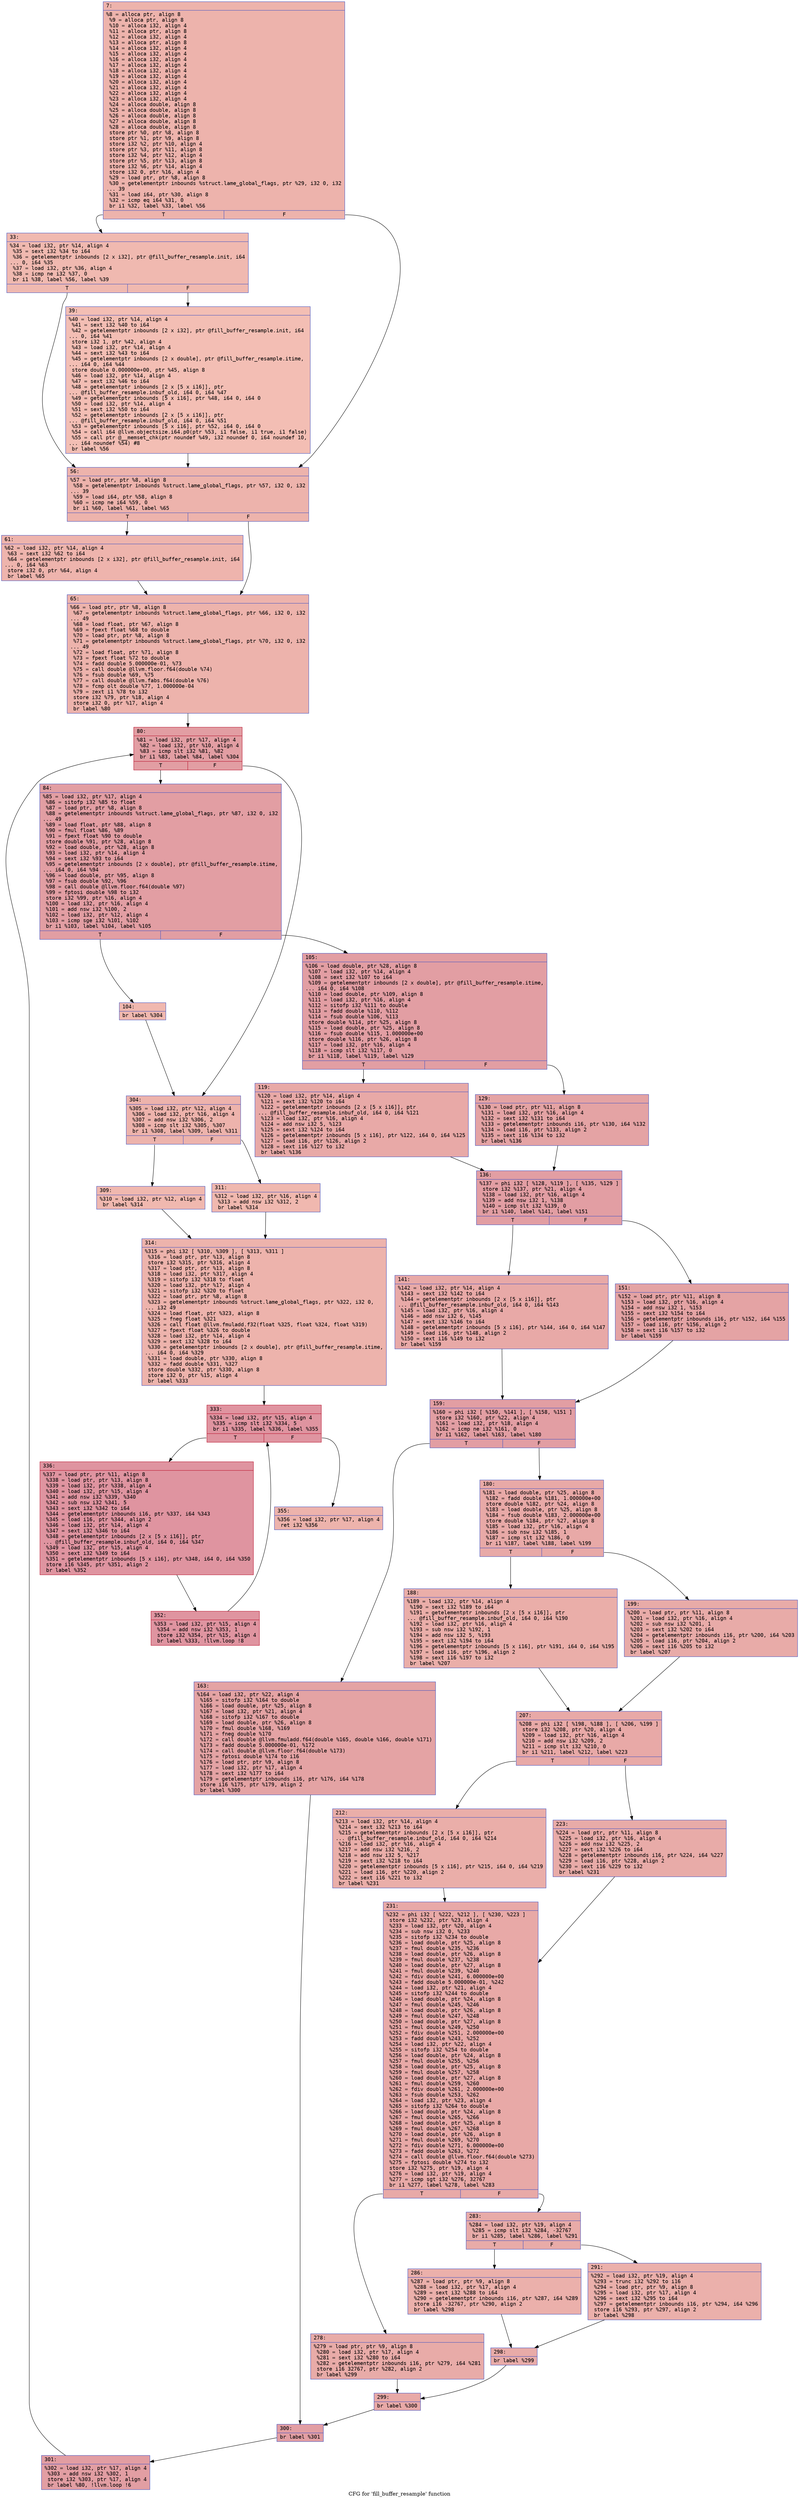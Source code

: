 digraph "CFG for 'fill_buffer_resample' function" {
	label="CFG for 'fill_buffer_resample' function";

	Node0x60000371cb90 [shape=record,color="#3d50c3ff", style=filled, fillcolor="#d6524470" fontname="Courier",label="{7:\l|  %8 = alloca ptr, align 8\l  %9 = alloca ptr, align 8\l  %10 = alloca i32, align 4\l  %11 = alloca ptr, align 8\l  %12 = alloca i32, align 4\l  %13 = alloca ptr, align 8\l  %14 = alloca i32, align 4\l  %15 = alloca i32, align 4\l  %16 = alloca i32, align 4\l  %17 = alloca i32, align 4\l  %18 = alloca i32, align 4\l  %19 = alloca i32, align 4\l  %20 = alloca i32, align 4\l  %21 = alloca i32, align 4\l  %22 = alloca i32, align 4\l  %23 = alloca i32, align 4\l  %24 = alloca double, align 8\l  %25 = alloca double, align 8\l  %26 = alloca double, align 8\l  %27 = alloca double, align 8\l  %28 = alloca double, align 8\l  store ptr %0, ptr %8, align 8\l  store ptr %1, ptr %9, align 8\l  store i32 %2, ptr %10, align 4\l  store ptr %3, ptr %11, align 8\l  store i32 %4, ptr %12, align 4\l  store ptr %5, ptr %13, align 8\l  store i32 %6, ptr %14, align 4\l  store i32 0, ptr %16, align 4\l  %29 = load ptr, ptr %8, align 8\l  %30 = getelementptr inbounds %struct.lame_global_flags, ptr %29, i32 0, i32\l... 39\l  %31 = load i64, ptr %30, align 8\l  %32 = icmp eq i64 %31, 0\l  br i1 %32, label %33, label %56\l|{<s0>T|<s1>F}}"];
	Node0x60000371cb90:s0 -> Node0x60000371cbe0[tooltip="7 -> 33\nProbability 37.50%" ];
	Node0x60000371cb90:s1 -> Node0x60000371cc80[tooltip="7 -> 56\nProbability 62.50%" ];
	Node0x60000371cbe0 [shape=record,color="#3d50c3ff", style=filled, fillcolor="#de614d70" fontname="Courier",label="{33:\l|  %34 = load i32, ptr %14, align 4\l  %35 = sext i32 %34 to i64\l  %36 = getelementptr inbounds [2 x i32], ptr @fill_buffer_resample.init, i64\l... 0, i64 %35\l  %37 = load i32, ptr %36, align 4\l  %38 = icmp ne i32 %37, 0\l  br i1 %38, label %56, label %39\l|{<s0>T|<s1>F}}"];
	Node0x60000371cbe0:s0 -> Node0x60000371cc80[tooltip="33 -> 56\nProbability 62.50%" ];
	Node0x60000371cbe0:s1 -> Node0x60000371cc30[tooltip="33 -> 39\nProbability 37.50%" ];
	Node0x60000371cc30 [shape=record,color="#3d50c3ff", style=filled, fillcolor="#e36c5570" fontname="Courier",label="{39:\l|  %40 = load i32, ptr %14, align 4\l  %41 = sext i32 %40 to i64\l  %42 = getelementptr inbounds [2 x i32], ptr @fill_buffer_resample.init, i64\l... 0, i64 %41\l  store i32 1, ptr %42, align 4\l  %43 = load i32, ptr %14, align 4\l  %44 = sext i32 %43 to i64\l  %45 = getelementptr inbounds [2 x double], ptr @fill_buffer_resample.itime,\l... i64 0, i64 %44\l  store double 0.000000e+00, ptr %45, align 8\l  %46 = load i32, ptr %14, align 4\l  %47 = sext i32 %46 to i64\l  %48 = getelementptr inbounds [2 x [5 x i16]], ptr\l... @fill_buffer_resample.inbuf_old, i64 0, i64 %47\l  %49 = getelementptr inbounds [5 x i16], ptr %48, i64 0, i64 0\l  %50 = load i32, ptr %14, align 4\l  %51 = sext i32 %50 to i64\l  %52 = getelementptr inbounds [2 x [5 x i16]], ptr\l... @fill_buffer_resample.inbuf_old, i64 0, i64 %51\l  %53 = getelementptr inbounds [5 x i16], ptr %52, i64 0, i64 0\l  %54 = call i64 @llvm.objectsize.i64.p0(ptr %53, i1 false, i1 true, i1 false)\l  %55 = call ptr @__memset_chk(ptr noundef %49, i32 noundef 0, i64 noundef 10,\l... i64 noundef %54) #8\l  br label %56\l}"];
	Node0x60000371cc30 -> Node0x60000371cc80[tooltip="39 -> 56\nProbability 100.00%" ];
	Node0x60000371cc80 [shape=record,color="#3d50c3ff", style=filled, fillcolor="#d6524470" fontname="Courier",label="{56:\l|  %57 = load ptr, ptr %8, align 8\l  %58 = getelementptr inbounds %struct.lame_global_flags, ptr %57, i32 0, i32\l... 39\l  %59 = load i64, ptr %58, align 8\l  %60 = icmp ne i64 %59, 0\l  br i1 %60, label %61, label %65\l|{<s0>T|<s1>F}}"];
	Node0x60000371cc80:s0 -> Node0x60000371ccd0[tooltip="56 -> 61\nProbability 62.50%" ];
	Node0x60000371cc80:s1 -> Node0x60000371cd20[tooltip="56 -> 65\nProbability 37.50%" ];
	Node0x60000371ccd0 [shape=record,color="#3d50c3ff", style=filled, fillcolor="#d8564670" fontname="Courier",label="{61:\l|  %62 = load i32, ptr %14, align 4\l  %63 = sext i32 %62 to i64\l  %64 = getelementptr inbounds [2 x i32], ptr @fill_buffer_resample.init, i64\l... 0, i64 %63\l  store i32 0, ptr %64, align 4\l  br label %65\l}"];
	Node0x60000371ccd0 -> Node0x60000371cd20[tooltip="61 -> 65\nProbability 100.00%" ];
	Node0x60000371cd20 [shape=record,color="#3d50c3ff", style=filled, fillcolor="#d6524470" fontname="Courier",label="{65:\l|  %66 = load ptr, ptr %8, align 8\l  %67 = getelementptr inbounds %struct.lame_global_flags, ptr %66, i32 0, i32\l... 49\l  %68 = load float, ptr %67, align 8\l  %69 = fpext float %68 to double\l  %70 = load ptr, ptr %8, align 8\l  %71 = getelementptr inbounds %struct.lame_global_flags, ptr %70, i32 0, i32\l... 49\l  %72 = load float, ptr %71, align 8\l  %73 = fpext float %72 to double\l  %74 = fadd double 5.000000e-01, %73\l  %75 = call double @llvm.floor.f64(double %74)\l  %76 = fsub double %69, %75\l  %77 = call double @llvm.fabs.f64(double %76)\l  %78 = fcmp olt double %77, 1.000000e-04\l  %79 = zext i1 %78 to i32\l  store i32 %79, ptr %18, align 4\l  store i32 0, ptr %17, align 4\l  br label %80\l}"];
	Node0x60000371cd20 -> Node0x60000371cd70[tooltip="65 -> 80\nProbability 100.00%" ];
	Node0x60000371cd70 [shape=record,color="#b70d28ff", style=filled, fillcolor="#be242e70" fontname="Courier",label="{80:\l|  %81 = load i32, ptr %17, align 4\l  %82 = load i32, ptr %10, align 4\l  %83 = icmp slt i32 %81, %82\l  br i1 %83, label %84, label %304\l|{<s0>T|<s1>F}}"];
	Node0x60000371cd70:s0 -> Node0x60000371cdc0[tooltip="80 -> 84\nProbability 96.88%" ];
	Node0x60000371cd70:s1 -> Node0x60000371d590[tooltip="80 -> 304\nProbability 3.12%" ];
	Node0x60000371cdc0 [shape=record,color="#3d50c3ff", style=filled, fillcolor="#be242e70" fontname="Courier",label="{84:\l|  %85 = load i32, ptr %17, align 4\l  %86 = sitofp i32 %85 to float\l  %87 = load ptr, ptr %8, align 8\l  %88 = getelementptr inbounds %struct.lame_global_flags, ptr %87, i32 0, i32\l... 49\l  %89 = load float, ptr %88, align 8\l  %90 = fmul float %86, %89\l  %91 = fpext float %90 to double\l  store double %91, ptr %28, align 8\l  %92 = load double, ptr %28, align 8\l  %93 = load i32, ptr %14, align 4\l  %94 = sext i32 %93 to i64\l  %95 = getelementptr inbounds [2 x double], ptr @fill_buffer_resample.itime,\l... i64 0, i64 %94\l  %96 = load double, ptr %95, align 8\l  %97 = fsub double %92, %96\l  %98 = call double @llvm.floor.f64(double %97)\l  %99 = fptosi double %98 to i32\l  store i32 %99, ptr %16, align 4\l  %100 = load i32, ptr %16, align 4\l  %101 = add nsw i32 %100, 2\l  %102 = load i32, ptr %12, align 4\l  %103 = icmp sge i32 %101, %102\l  br i1 %103, label %104, label %105\l|{<s0>T|<s1>F}}"];
	Node0x60000371cdc0:s0 -> Node0x60000371ce10[tooltip="84 -> 104\nProbability 3.12%" ];
	Node0x60000371cdc0:s1 -> Node0x60000371ce60[tooltip="84 -> 105\nProbability 96.88%" ];
	Node0x60000371ce10 [shape=record,color="#3d50c3ff", style=filled, fillcolor="#dc5d4a70" fontname="Courier",label="{104:\l|  br label %304\l}"];
	Node0x60000371ce10 -> Node0x60000371d590[tooltip="104 -> 304\nProbability 100.00%" ];
	Node0x60000371ce60 [shape=record,color="#3d50c3ff", style=filled, fillcolor="#be242e70" fontname="Courier",label="{105:\l|  %106 = load double, ptr %28, align 8\l  %107 = load i32, ptr %14, align 4\l  %108 = sext i32 %107 to i64\l  %109 = getelementptr inbounds [2 x double], ptr @fill_buffer_resample.itime,\l... i64 0, i64 %108\l  %110 = load double, ptr %109, align 8\l  %111 = load i32, ptr %16, align 4\l  %112 = sitofp i32 %111 to double\l  %113 = fadd double %110, %112\l  %114 = fsub double %106, %113\l  store double %114, ptr %25, align 8\l  %115 = load double, ptr %25, align 8\l  %116 = fsub double %115, 1.000000e+00\l  store double %116, ptr %26, align 8\l  %117 = load i32, ptr %16, align 4\l  %118 = icmp slt i32 %117, 0\l  br i1 %118, label %119, label %129\l|{<s0>T|<s1>F}}"];
	Node0x60000371ce60:s0 -> Node0x60000371ceb0[tooltip="105 -> 119\nProbability 37.50%" ];
	Node0x60000371ce60:s1 -> Node0x60000371cf00[tooltip="105 -> 129\nProbability 62.50%" ];
	Node0x60000371ceb0 [shape=record,color="#3d50c3ff", style=filled, fillcolor="#ca3b3770" fontname="Courier",label="{119:\l|  %120 = load i32, ptr %14, align 4\l  %121 = sext i32 %120 to i64\l  %122 = getelementptr inbounds [2 x [5 x i16]], ptr\l... @fill_buffer_resample.inbuf_old, i64 0, i64 %121\l  %123 = load i32, ptr %16, align 4\l  %124 = add nsw i32 5, %123\l  %125 = sext i32 %124 to i64\l  %126 = getelementptr inbounds [5 x i16], ptr %122, i64 0, i64 %125\l  %127 = load i16, ptr %126, align 2\l  %128 = sext i16 %127 to i32\l  br label %136\l}"];
	Node0x60000371ceb0 -> Node0x60000371cf50[tooltip="119 -> 136\nProbability 100.00%" ];
	Node0x60000371cf00 [shape=record,color="#3d50c3ff", style=filled, fillcolor="#c32e3170" fontname="Courier",label="{129:\l|  %130 = load ptr, ptr %11, align 8\l  %131 = load i32, ptr %16, align 4\l  %132 = sext i32 %131 to i64\l  %133 = getelementptr inbounds i16, ptr %130, i64 %132\l  %134 = load i16, ptr %133, align 2\l  %135 = sext i16 %134 to i32\l  br label %136\l}"];
	Node0x60000371cf00 -> Node0x60000371cf50[tooltip="129 -> 136\nProbability 100.00%" ];
	Node0x60000371cf50 [shape=record,color="#3d50c3ff", style=filled, fillcolor="#be242e70" fontname="Courier",label="{136:\l|  %137 = phi i32 [ %128, %119 ], [ %135, %129 ]\l  store i32 %137, ptr %21, align 4\l  %138 = load i32, ptr %16, align 4\l  %139 = add nsw i32 1, %138\l  %140 = icmp slt i32 %139, 0\l  br i1 %140, label %141, label %151\l|{<s0>T|<s1>F}}"];
	Node0x60000371cf50:s0 -> Node0x60000371cfa0[tooltip="136 -> 141\nProbability 37.50%" ];
	Node0x60000371cf50:s1 -> Node0x60000371cff0[tooltip="136 -> 151\nProbability 62.50%" ];
	Node0x60000371cfa0 [shape=record,color="#3d50c3ff", style=filled, fillcolor="#ca3b3770" fontname="Courier",label="{141:\l|  %142 = load i32, ptr %14, align 4\l  %143 = sext i32 %142 to i64\l  %144 = getelementptr inbounds [2 x [5 x i16]], ptr\l... @fill_buffer_resample.inbuf_old, i64 0, i64 %143\l  %145 = load i32, ptr %16, align 4\l  %146 = add nsw i32 6, %145\l  %147 = sext i32 %146 to i64\l  %148 = getelementptr inbounds [5 x i16], ptr %144, i64 0, i64 %147\l  %149 = load i16, ptr %148, align 2\l  %150 = sext i16 %149 to i32\l  br label %159\l}"];
	Node0x60000371cfa0 -> Node0x60000371d040[tooltip="141 -> 159\nProbability 100.00%" ];
	Node0x60000371cff0 [shape=record,color="#3d50c3ff", style=filled, fillcolor="#c32e3170" fontname="Courier",label="{151:\l|  %152 = load ptr, ptr %11, align 8\l  %153 = load i32, ptr %16, align 4\l  %154 = add nsw i32 1, %153\l  %155 = sext i32 %154 to i64\l  %156 = getelementptr inbounds i16, ptr %152, i64 %155\l  %157 = load i16, ptr %156, align 2\l  %158 = sext i16 %157 to i32\l  br label %159\l}"];
	Node0x60000371cff0 -> Node0x60000371d040[tooltip="151 -> 159\nProbability 100.00%" ];
	Node0x60000371d040 [shape=record,color="#3d50c3ff", style=filled, fillcolor="#be242e70" fontname="Courier",label="{159:\l|  %160 = phi i32 [ %150, %141 ], [ %158, %151 ]\l  store i32 %160, ptr %22, align 4\l  %161 = load i32, ptr %18, align 4\l  %162 = icmp ne i32 %161, 0\l  br i1 %162, label %163, label %180\l|{<s0>T|<s1>F}}"];
	Node0x60000371d040:s0 -> Node0x60000371d090[tooltip="159 -> 163\nProbability 62.50%" ];
	Node0x60000371d040:s1 -> Node0x60000371d0e0[tooltip="159 -> 180\nProbability 37.50%" ];
	Node0x60000371d090 [shape=record,color="#3d50c3ff", style=filled, fillcolor="#c32e3170" fontname="Courier",label="{163:\l|  %164 = load i32, ptr %22, align 4\l  %165 = sitofp i32 %164 to double\l  %166 = load double, ptr %25, align 8\l  %167 = load i32, ptr %21, align 4\l  %168 = sitofp i32 %167 to double\l  %169 = load double, ptr %26, align 8\l  %170 = fmul double %168, %169\l  %171 = fneg double %170\l  %172 = call double @llvm.fmuladd.f64(double %165, double %166, double %171)\l  %173 = fadd double 5.000000e-01, %172\l  %174 = call double @llvm.floor.f64(double %173)\l  %175 = fptosi double %174 to i16\l  %176 = load ptr, ptr %9, align 8\l  %177 = load i32, ptr %17, align 4\l  %178 = sext i32 %177 to i64\l  %179 = getelementptr inbounds i16, ptr %176, i64 %178\l  store i16 %175, ptr %179, align 2\l  br label %300\l}"];
	Node0x60000371d090 -> Node0x60000371d4f0[tooltip="163 -> 300\nProbability 100.00%" ];
	Node0x60000371d0e0 [shape=record,color="#3d50c3ff", style=filled, fillcolor="#ca3b3770" fontname="Courier",label="{180:\l|  %181 = load double, ptr %25, align 8\l  %182 = fadd double %181, 1.000000e+00\l  store double %182, ptr %24, align 8\l  %183 = load double, ptr %25, align 8\l  %184 = fsub double %183, 2.000000e+00\l  store double %184, ptr %27, align 8\l  %185 = load i32, ptr %16, align 4\l  %186 = sub nsw i32 %185, 1\l  %187 = icmp slt i32 %186, 0\l  br i1 %187, label %188, label %199\l|{<s0>T|<s1>F}}"];
	Node0x60000371d0e0:s0 -> Node0x60000371d130[tooltip="180 -> 188\nProbability 37.50%" ];
	Node0x60000371d0e0:s1 -> Node0x60000371d180[tooltip="180 -> 199\nProbability 62.50%" ];
	Node0x60000371d130 [shape=record,color="#3d50c3ff", style=filled, fillcolor="#d0473d70" fontname="Courier",label="{188:\l|  %189 = load i32, ptr %14, align 4\l  %190 = sext i32 %189 to i64\l  %191 = getelementptr inbounds [2 x [5 x i16]], ptr\l... @fill_buffer_resample.inbuf_old, i64 0, i64 %190\l  %192 = load i32, ptr %16, align 4\l  %193 = sub nsw i32 %192, 1\l  %194 = add nsw i32 5, %193\l  %195 = sext i32 %194 to i64\l  %196 = getelementptr inbounds [5 x i16], ptr %191, i64 0, i64 %195\l  %197 = load i16, ptr %196, align 2\l  %198 = sext i16 %197 to i32\l  br label %207\l}"];
	Node0x60000371d130 -> Node0x60000371d1d0[tooltip="188 -> 207\nProbability 100.00%" ];
	Node0x60000371d180 [shape=record,color="#3d50c3ff", style=filled, fillcolor="#cc403a70" fontname="Courier",label="{199:\l|  %200 = load ptr, ptr %11, align 8\l  %201 = load i32, ptr %16, align 4\l  %202 = sub nsw i32 %201, 1\l  %203 = sext i32 %202 to i64\l  %204 = getelementptr inbounds i16, ptr %200, i64 %203\l  %205 = load i16, ptr %204, align 2\l  %206 = sext i16 %205 to i32\l  br label %207\l}"];
	Node0x60000371d180 -> Node0x60000371d1d0[tooltip="199 -> 207\nProbability 100.00%" ];
	Node0x60000371d1d0 [shape=record,color="#3d50c3ff", style=filled, fillcolor="#ca3b3770" fontname="Courier",label="{207:\l|  %208 = phi i32 [ %198, %188 ], [ %206, %199 ]\l  store i32 %208, ptr %20, align 4\l  %209 = load i32, ptr %16, align 4\l  %210 = add nsw i32 %209, 2\l  %211 = icmp slt i32 %210, 0\l  br i1 %211, label %212, label %223\l|{<s0>T|<s1>F}}"];
	Node0x60000371d1d0:s0 -> Node0x60000371d220[tooltip="207 -> 212\nProbability 37.50%" ];
	Node0x60000371d1d0:s1 -> Node0x60000371d270[tooltip="207 -> 223\nProbability 62.50%" ];
	Node0x60000371d220 [shape=record,color="#3d50c3ff", style=filled, fillcolor="#d0473d70" fontname="Courier",label="{212:\l|  %213 = load i32, ptr %14, align 4\l  %214 = sext i32 %213 to i64\l  %215 = getelementptr inbounds [2 x [5 x i16]], ptr\l... @fill_buffer_resample.inbuf_old, i64 0, i64 %214\l  %216 = load i32, ptr %16, align 4\l  %217 = add nsw i32 %216, 2\l  %218 = add nsw i32 5, %217\l  %219 = sext i32 %218 to i64\l  %220 = getelementptr inbounds [5 x i16], ptr %215, i64 0, i64 %219\l  %221 = load i16, ptr %220, align 2\l  %222 = sext i16 %221 to i32\l  br label %231\l}"];
	Node0x60000371d220 -> Node0x60000371d2c0[tooltip="212 -> 231\nProbability 100.00%" ];
	Node0x60000371d270 [shape=record,color="#3d50c3ff", style=filled, fillcolor="#cc403a70" fontname="Courier",label="{223:\l|  %224 = load ptr, ptr %11, align 8\l  %225 = load i32, ptr %16, align 4\l  %226 = add nsw i32 %225, 2\l  %227 = sext i32 %226 to i64\l  %228 = getelementptr inbounds i16, ptr %224, i64 %227\l  %229 = load i16, ptr %228, align 2\l  %230 = sext i16 %229 to i32\l  br label %231\l}"];
	Node0x60000371d270 -> Node0x60000371d2c0[tooltip="223 -> 231\nProbability 100.00%" ];
	Node0x60000371d2c0 [shape=record,color="#3d50c3ff", style=filled, fillcolor="#ca3b3770" fontname="Courier",label="{231:\l|  %232 = phi i32 [ %222, %212 ], [ %230, %223 ]\l  store i32 %232, ptr %23, align 4\l  %233 = load i32, ptr %20, align 4\l  %234 = sub nsw i32 0, %233\l  %235 = sitofp i32 %234 to double\l  %236 = load double, ptr %25, align 8\l  %237 = fmul double %235, %236\l  %238 = load double, ptr %26, align 8\l  %239 = fmul double %237, %238\l  %240 = load double, ptr %27, align 8\l  %241 = fmul double %239, %240\l  %242 = fdiv double %241, 6.000000e+00\l  %243 = fadd double 5.000000e-01, %242\l  %244 = load i32, ptr %21, align 4\l  %245 = sitofp i32 %244 to double\l  %246 = load double, ptr %24, align 8\l  %247 = fmul double %245, %246\l  %248 = load double, ptr %26, align 8\l  %249 = fmul double %247, %248\l  %250 = load double, ptr %27, align 8\l  %251 = fmul double %249, %250\l  %252 = fdiv double %251, 2.000000e+00\l  %253 = fadd double %243, %252\l  %254 = load i32, ptr %22, align 4\l  %255 = sitofp i32 %254 to double\l  %256 = load double, ptr %24, align 8\l  %257 = fmul double %255, %256\l  %258 = load double, ptr %25, align 8\l  %259 = fmul double %257, %258\l  %260 = load double, ptr %27, align 8\l  %261 = fmul double %259, %260\l  %262 = fdiv double %261, 2.000000e+00\l  %263 = fsub double %253, %262\l  %264 = load i32, ptr %23, align 4\l  %265 = sitofp i32 %264 to double\l  %266 = load double, ptr %24, align 8\l  %267 = fmul double %265, %266\l  %268 = load double, ptr %25, align 8\l  %269 = fmul double %267, %268\l  %270 = load double, ptr %26, align 8\l  %271 = fmul double %269, %270\l  %272 = fdiv double %271, 6.000000e+00\l  %273 = fadd double %263, %272\l  %274 = call double @llvm.floor.f64(double %273)\l  %275 = fptosi double %274 to i32\l  store i32 %275, ptr %19, align 4\l  %276 = load i32, ptr %19, align 4\l  %277 = icmp sgt i32 %276, 32767\l  br i1 %277, label %278, label %283\l|{<s0>T|<s1>F}}"];
	Node0x60000371d2c0:s0 -> Node0x60000371d310[tooltip="231 -> 278\nProbability 50.00%" ];
	Node0x60000371d2c0:s1 -> Node0x60000371d360[tooltip="231 -> 283\nProbability 50.00%" ];
	Node0x60000371d310 [shape=record,color="#3d50c3ff", style=filled, fillcolor="#cc403a70" fontname="Courier",label="{278:\l|  %279 = load ptr, ptr %9, align 8\l  %280 = load i32, ptr %17, align 4\l  %281 = sext i32 %280 to i64\l  %282 = getelementptr inbounds i16, ptr %279, i64 %281\l  store i16 32767, ptr %282, align 2\l  br label %299\l}"];
	Node0x60000371d310 -> Node0x60000371d4a0[tooltip="278 -> 299\nProbability 100.00%" ];
	Node0x60000371d360 [shape=record,color="#3d50c3ff", style=filled, fillcolor="#cc403a70" fontname="Courier",label="{283:\l|  %284 = load i32, ptr %19, align 4\l  %285 = icmp slt i32 %284, -32767\l  br i1 %285, label %286, label %291\l|{<s0>T|<s1>F}}"];
	Node0x60000371d360:s0 -> Node0x60000371d3b0[tooltip="283 -> 286\nProbability 50.00%" ];
	Node0x60000371d360:s1 -> Node0x60000371d400[tooltip="283 -> 291\nProbability 50.00%" ];
	Node0x60000371d3b0 [shape=record,color="#3d50c3ff", style=filled, fillcolor="#d24b4070" fontname="Courier",label="{286:\l|  %287 = load ptr, ptr %9, align 8\l  %288 = load i32, ptr %17, align 4\l  %289 = sext i32 %288 to i64\l  %290 = getelementptr inbounds i16, ptr %287, i64 %289\l  store i16 -32767, ptr %290, align 2\l  br label %298\l}"];
	Node0x60000371d3b0 -> Node0x60000371d450[tooltip="286 -> 298\nProbability 100.00%" ];
	Node0x60000371d400 [shape=record,color="#3d50c3ff", style=filled, fillcolor="#d24b4070" fontname="Courier",label="{291:\l|  %292 = load i32, ptr %19, align 4\l  %293 = trunc i32 %292 to i16\l  %294 = load ptr, ptr %9, align 8\l  %295 = load i32, ptr %17, align 4\l  %296 = sext i32 %295 to i64\l  %297 = getelementptr inbounds i16, ptr %294, i64 %296\l  store i16 %293, ptr %297, align 2\l  br label %298\l}"];
	Node0x60000371d400 -> Node0x60000371d450[tooltip="291 -> 298\nProbability 100.00%" ];
	Node0x60000371d450 [shape=record,color="#3d50c3ff", style=filled, fillcolor="#cc403a70" fontname="Courier",label="{298:\l|  br label %299\l}"];
	Node0x60000371d450 -> Node0x60000371d4a0[tooltip="298 -> 299\nProbability 100.00%" ];
	Node0x60000371d4a0 [shape=record,color="#3d50c3ff", style=filled, fillcolor="#ca3b3770" fontname="Courier",label="{299:\l|  br label %300\l}"];
	Node0x60000371d4a0 -> Node0x60000371d4f0[tooltip="299 -> 300\nProbability 100.00%" ];
	Node0x60000371d4f0 [shape=record,color="#3d50c3ff", style=filled, fillcolor="#be242e70" fontname="Courier",label="{300:\l|  br label %301\l}"];
	Node0x60000371d4f0 -> Node0x60000371d540[tooltip="300 -> 301\nProbability 100.00%" ];
	Node0x60000371d540 [shape=record,color="#3d50c3ff", style=filled, fillcolor="#be242e70" fontname="Courier",label="{301:\l|  %302 = load i32, ptr %17, align 4\l  %303 = add nsw i32 %302, 1\l  store i32 %303, ptr %17, align 4\l  br label %80, !llvm.loop !6\l}"];
	Node0x60000371d540 -> Node0x60000371cd70[tooltip="301 -> 80\nProbability 100.00%" ];
	Node0x60000371d590 [shape=record,color="#3d50c3ff", style=filled, fillcolor="#d6524470" fontname="Courier",label="{304:\l|  %305 = load i32, ptr %12, align 4\l  %306 = load i32, ptr %16, align 4\l  %307 = add nsw i32 %306, 2\l  %308 = icmp slt i32 %305, %307\l  br i1 %308, label %309, label %311\l|{<s0>T|<s1>F}}"];
	Node0x60000371d590:s0 -> Node0x60000371d5e0[tooltip="304 -> 309\nProbability 50.00%" ];
	Node0x60000371d590:s1 -> Node0x60000371d630[tooltip="304 -> 311\nProbability 50.00%" ];
	Node0x60000371d5e0 [shape=record,color="#3d50c3ff", style=filled, fillcolor="#dc5d4a70" fontname="Courier",label="{309:\l|  %310 = load i32, ptr %12, align 4\l  br label %314\l}"];
	Node0x60000371d5e0 -> Node0x60000371d680[tooltip="309 -> 314\nProbability 100.00%" ];
	Node0x60000371d630 [shape=record,color="#3d50c3ff", style=filled, fillcolor="#dc5d4a70" fontname="Courier",label="{311:\l|  %312 = load i32, ptr %16, align 4\l  %313 = add nsw i32 %312, 2\l  br label %314\l}"];
	Node0x60000371d630 -> Node0x60000371d680[tooltip="311 -> 314\nProbability 100.00%" ];
	Node0x60000371d680 [shape=record,color="#3d50c3ff", style=filled, fillcolor="#d6524470" fontname="Courier",label="{314:\l|  %315 = phi i32 [ %310, %309 ], [ %313, %311 ]\l  %316 = load ptr, ptr %13, align 8\l  store i32 %315, ptr %316, align 4\l  %317 = load ptr, ptr %13, align 8\l  %318 = load i32, ptr %317, align 4\l  %319 = sitofp i32 %318 to float\l  %320 = load i32, ptr %17, align 4\l  %321 = sitofp i32 %320 to float\l  %322 = load ptr, ptr %8, align 8\l  %323 = getelementptr inbounds %struct.lame_global_flags, ptr %322, i32 0,\l... i32 49\l  %324 = load float, ptr %323, align 8\l  %325 = fneg float %321\l  %326 = call float @llvm.fmuladd.f32(float %325, float %324, float %319)\l  %327 = fpext float %326 to double\l  %328 = load i32, ptr %14, align 4\l  %329 = sext i32 %328 to i64\l  %330 = getelementptr inbounds [2 x double], ptr @fill_buffer_resample.itime,\l... i64 0, i64 %329\l  %331 = load double, ptr %330, align 8\l  %332 = fadd double %331, %327\l  store double %332, ptr %330, align 8\l  store i32 0, ptr %15, align 4\l  br label %333\l}"];
	Node0x60000371d680 -> Node0x60000371d6d0[tooltip="314 -> 333\nProbability 100.00%" ];
	Node0x60000371d6d0 [shape=record,color="#b70d28ff", style=filled, fillcolor="#b70d2870" fontname="Courier",label="{333:\l|  %334 = load i32, ptr %15, align 4\l  %335 = icmp slt i32 %334, 5\l  br i1 %335, label %336, label %355\l|{<s0>T|<s1>F}}"];
	Node0x60000371d6d0:s0 -> Node0x60000371d720[tooltip="333 -> 336\nProbability 96.88%" ];
	Node0x60000371d6d0:s1 -> Node0x60000371d7c0[tooltip="333 -> 355\nProbability 3.12%" ];
	Node0x60000371d720 [shape=record,color="#b70d28ff", style=filled, fillcolor="#b70d2870" fontname="Courier",label="{336:\l|  %337 = load ptr, ptr %11, align 8\l  %338 = load ptr, ptr %13, align 8\l  %339 = load i32, ptr %338, align 4\l  %340 = load i32, ptr %15, align 4\l  %341 = add nsw i32 %339, %340\l  %342 = sub nsw i32 %341, 5\l  %343 = sext i32 %342 to i64\l  %344 = getelementptr inbounds i16, ptr %337, i64 %343\l  %345 = load i16, ptr %344, align 2\l  %346 = load i32, ptr %14, align 4\l  %347 = sext i32 %346 to i64\l  %348 = getelementptr inbounds [2 x [5 x i16]], ptr\l... @fill_buffer_resample.inbuf_old, i64 0, i64 %347\l  %349 = load i32, ptr %15, align 4\l  %350 = sext i32 %349 to i64\l  %351 = getelementptr inbounds [5 x i16], ptr %348, i64 0, i64 %350\l  store i16 %345, ptr %351, align 2\l  br label %352\l}"];
	Node0x60000371d720 -> Node0x60000371d770[tooltip="336 -> 352\nProbability 100.00%" ];
	Node0x60000371d770 [shape=record,color="#b70d28ff", style=filled, fillcolor="#b70d2870" fontname="Courier",label="{352:\l|  %353 = load i32, ptr %15, align 4\l  %354 = add nsw i32 %353, 1\l  store i32 %354, ptr %15, align 4\l  br label %333, !llvm.loop !8\l}"];
	Node0x60000371d770 -> Node0x60000371d6d0[tooltip="352 -> 333\nProbability 100.00%" ];
	Node0x60000371d7c0 [shape=record,color="#3d50c3ff", style=filled, fillcolor="#d6524470" fontname="Courier",label="{355:\l|  %356 = load i32, ptr %17, align 4\l  ret i32 %356\l}"];
}
